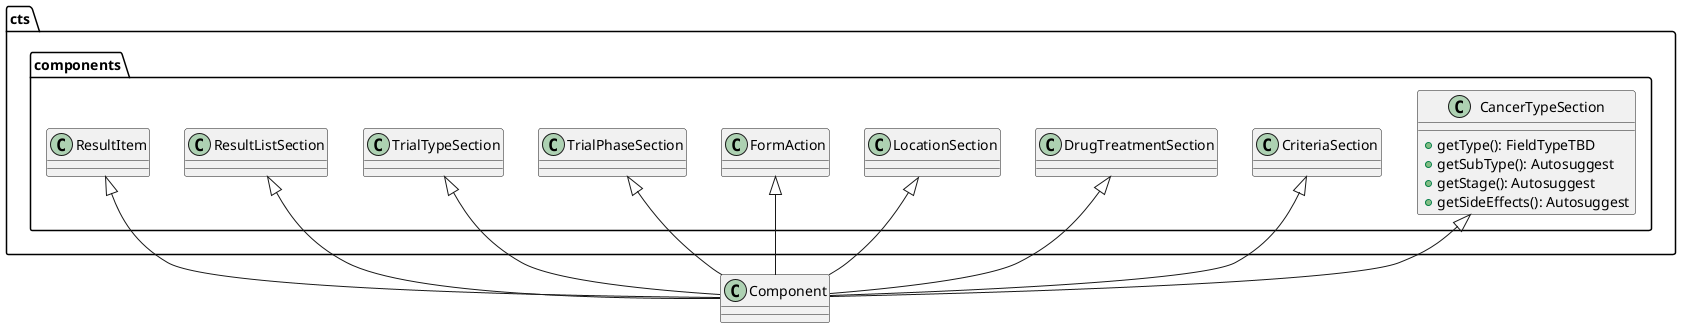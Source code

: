 @startuml

'' Cancer type - advanced search
class cts.components.CancerTypeSection {
    +getType(): FieldTypeTBD
    +getSubType(): Autosuggest
    +getStage(): Autosuggest
    +getSideEffects(): Autosuggest
}

'' Criteria display - search results and trial description
class cts.components.CriteriaSection {
}

'' Drugs/Treatment section -- advanced search
class cts.components.DrugTreatmentSection {
}

'' Location -- advanced search
class cts.components.LocationSection {
}

'' Floating Find/Clear buttons -- advanced search
class cts.components.FormAction {
}

'' Trial phase list section -- advanced search
class cts.components.TrialPhaseSection {
}

'' Trial type section -- advanced search
class cts.components.TrialTypeSection {
}

'' Search results list -- search results page
class cts.components.ResultListSection {
}

'' Single search result item -- search results page
class cts.components.ResultItem {
}

cts.components.CancerTypeSection <|-- Component
cts.components.CriteriaSection <|-- Component
cts.components.DrugTreatmentSection <|-- Component
cts.components.LocationSection <|-- Component
cts.components.FormAction <|-- Component
cts.components.TrialPhaseSection <|-- Component
cts.components.TrialTypeSection <|-- Component
cts.components.ResultListSection <|-- Component
cts.components.ResultItem <|-- Component

@enduml